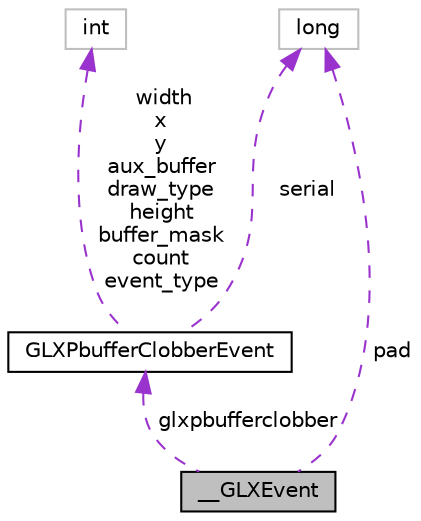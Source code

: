 digraph "__GLXEvent"
{
 // LATEX_PDF_SIZE
  edge [fontname="Helvetica",fontsize="10",labelfontname="Helvetica",labelfontsize="10"];
  node [fontname="Helvetica",fontsize="10",shape=record];
  Node1 [label="__GLXEvent",height=0.2,width=0.4,color="black", fillcolor="grey75", style="filled", fontcolor="black",tooltip=" "];
  Node2 -> Node1 [dir="back",color="darkorchid3",fontsize="10",style="dashed",label=" glxpbufferclobber" ,fontname="Helvetica"];
  Node2 [label="GLXPbufferClobberEvent",height=0.2,width=0.4,color="black", fillcolor="white", style="filled",URL="$structGLXPbufferClobberEvent.html",tooltip=" "];
  Node3 -> Node2 [dir="back",color="darkorchid3",fontsize="10",style="dashed",label=" width\nx\ny\naux_buffer\ndraw_type\nheight\nbuffer_mask\ncount\nevent_type" ,fontname="Helvetica"];
  Node3 [label="int",height=0.2,width=0.4,color="grey75", fillcolor="white", style="filled",tooltip=" "];
  Node4 -> Node2 [dir="back",color="darkorchid3",fontsize="10",style="dashed",label=" serial" ,fontname="Helvetica"];
  Node4 [label="long",height=0.2,width=0.4,color="grey75", fillcolor="white", style="filled",tooltip=" "];
  Node4 -> Node1 [dir="back",color="darkorchid3",fontsize="10",style="dashed",label=" pad" ,fontname="Helvetica"];
}
